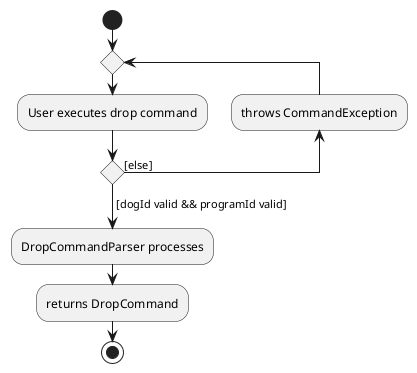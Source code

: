@startuml
'https://plantuml.com/activity-diagram-beta

start
repeat
  :User executes drop command;
  backward:throws CommandException;
repeat while () is ([else])
->[dogId valid && programId valid];
:DropCommandParser processes;
:returns DropCommand;
stop

@enduml
